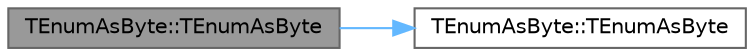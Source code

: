 digraph "TEnumAsByte::TEnumAsByte"
{
 // INTERACTIVE_SVG=YES
 // LATEX_PDF_SIZE
  bgcolor="transparent";
  edge [fontname=Helvetica,fontsize=10,labelfontname=Helvetica,labelfontsize=10];
  node [fontname=Helvetica,fontsize=10,shape=box,height=0.2,width=0.4];
  rankdir="LR";
  Node1 [id="Node000001",label="TEnumAsByte::TEnumAsByte",height=0.2,width=0.4,color="gray40", fillcolor="grey60", style="filled", fontcolor="black",tooltip=" "];
  Node1 -> Node2 [id="edge1_Node000001_Node000002",color="steelblue1",style="solid",tooltip=" "];
  Node2 [id="Node000002",label="TEnumAsByte::TEnumAsByte",height=0.2,width=0.4,color="grey40", fillcolor="white", style="filled",URL="$d2/d8c/classTEnumAsByte.html#a6d25d98b428f0f32c6b9dafe0ecd4462",tooltip=" "];
}
